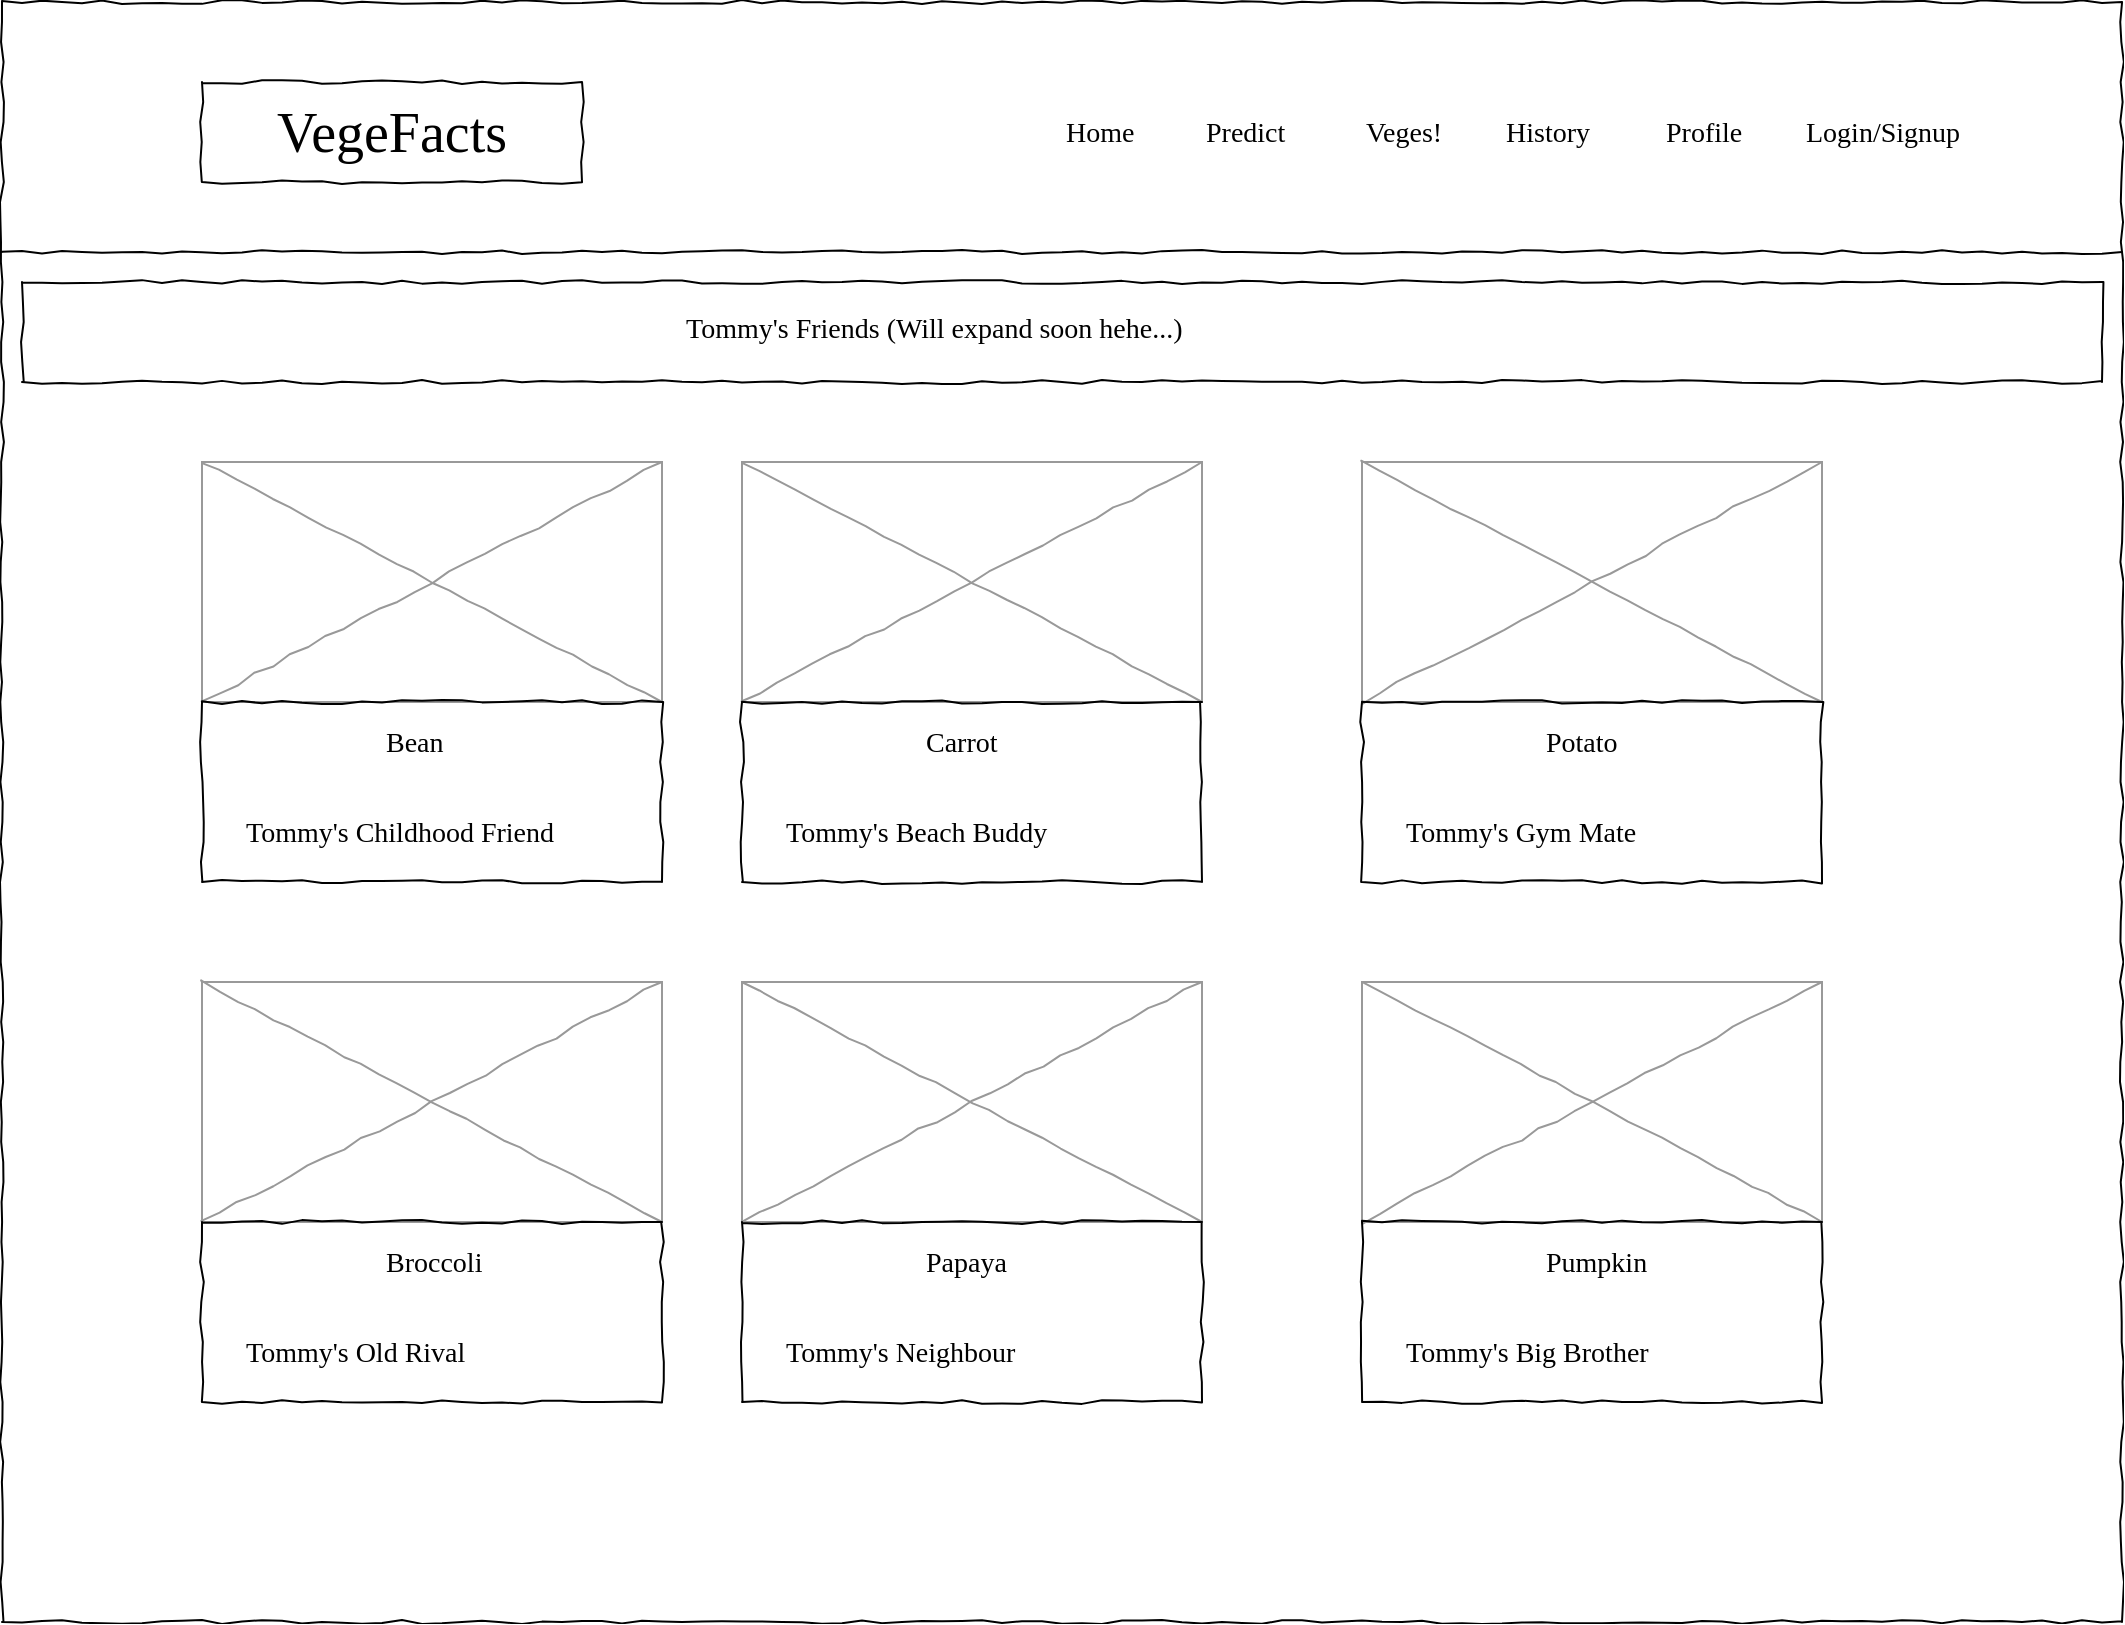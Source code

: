 <mxfile version="23.1.1" type="gitlab">
  <diagram name="Page-1" id="03018318-947c-dd8e-b7a3-06fadd420f32">
    <mxGraphModel dx="1242" dy="819" grid="1" gridSize="10" guides="1" tooltips="1" connect="1" arrows="1" fold="1" page="1" pageScale="1" pageWidth="1100" pageHeight="850" background="none" math="0" shadow="0">
      <root>
        <mxCell id="0" />
        <mxCell id="1" parent="0" />
        <mxCell id="677b7b8949515195-1" value="" style="whiteSpace=wrap;html=1;rounded=0;shadow=0;labelBackgroundColor=none;strokeColor=#000000;strokeWidth=1;fillColor=none;fontFamily=Verdana;fontSize=12;fontColor=#000000;align=center;comic=1;" parent="1" vertex="1">
          <mxGeometry x="20" y="20" width="1060" height="810" as="geometry" />
        </mxCell>
        <mxCell id="677b7b8949515195-9" value="" style="line;strokeWidth=1;html=1;rounded=0;shadow=0;labelBackgroundColor=none;fillColor=none;fontFamily=Verdana;fontSize=14;fontColor=#000000;align=center;comic=1;" parent="1" vertex="1">
          <mxGeometry x="20" y="140" width="1060" height="10" as="geometry" />
        </mxCell>
        <mxCell id="677b7b8949515195-10" value="" style="whiteSpace=wrap;html=1;rounded=0;shadow=0;labelBackgroundColor=none;strokeWidth=1;fillColor=none;fontFamily=Verdana;fontSize=12;align=center;comic=1;" parent="1" vertex="1">
          <mxGeometry x="30" y="160" width="1040" height="50" as="geometry" />
        </mxCell>
        <mxCell id="677b7b8949515195-11" value="Tommy&#39;s Friends (Will expand soon hehe...)" style="text;html=1;points=[];align=left;verticalAlign=top;spacingTop=-4;fontSize=14;fontFamily=Verdana" parent="1" vertex="1">
          <mxGeometry x="360" y="172.5" width="340" height="25" as="geometry" />
        </mxCell>
        <mxCell id="677b7b8949515195-16" value="" style="verticalLabelPosition=bottom;shadow=0;dashed=0;align=center;html=1;verticalAlign=top;strokeWidth=1;shape=mxgraph.mockup.graphics.simpleIcon;strokeColor=#999999;rounded=0;labelBackgroundColor=none;fontFamily=Verdana;fontSize=14;fontColor=#000000;comic=1;" parent="1" vertex="1">
          <mxGeometry x="120" y="250" width="230" height="120" as="geometry" />
        </mxCell>
        <mxCell id="677b7b8949515195-26" value="" style="whiteSpace=wrap;html=1;rounded=0;shadow=0;labelBackgroundColor=none;strokeWidth=1;fillColor=none;fontFamily=Verdana;fontSize=12;align=center;comic=1;" parent="1" vertex="1">
          <mxGeometry x="120" y="370" width="230" height="90" as="geometry" />
        </mxCell>
        <mxCell id="677b7b8949515195-42" value="Bean" style="text;html=1;points=[];align=left;verticalAlign=top;spacingTop=-4;fontSize=14;fontFamily=Verdana" parent="1" vertex="1">
          <mxGeometry x="210" y="380" width="170" height="20" as="geometry" />
        </mxCell>
        <mxCell id="80LmOYvnEw3mfDIwuEjn-1" value="VegeFacts" style="whiteSpace=wrap;html=1;rounded=0;shadow=0;labelBackgroundColor=none;strokeWidth=1;fontFamily=Verdana;fontSize=28;align=center;comic=1;" vertex="1" parent="1">
          <mxGeometry x="120" y="60" width="190" height="50" as="geometry" />
        </mxCell>
        <mxCell id="80LmOYvnEw3mfDIwuEjn-2" value="Home" style="text;html=1;points=[];align=left;verticalAlign=top;spacingTop=-4;fontSize=14;fontFamily=Verdana" vertex="1" parent="1">
          <mxGeometry x="550" y="75" width="60" height="20" as="geometry" />
        </mxCell>
        <mxCell id="80LmOYvnEw3mfDIwuEjn-3" value="Predict" style="text;html=1;points=[];align=left;verticalAlign=top;spacingTop=-4;fontSize=14;fontFamily=Verdana" vertex="1" parent="1">
          <mxGeometry x="620" y="75" width="60" height="20" as="geometry" />
        </mxCell>
        <mxCell id="80LmOYvnEw3mfDIwuEjn-4" value="Veges!" style="text;html=1;points=[];align=left;verticalAlign=top;spacingTop=-4;fontSize=14;fontFamily=Verdana" vertex="1" parent="1">
          <mxGeometry x="700" y="75" width="60" height="20" as="geometry" />
        </mxCell>
        <mxCell id="80LmOYvnEw3mfDIwuEjn-5" value="History" style="text;html=1;points=[];align=left;verticalAlign=top;spacingTop=-4;fontSize=14;fontFamily=Verdana" vertex="1" parent="1">
          <mxGeometry x="770" y="75" width="60" height="20" as="geometry" />
        </mxCell>
        <mxCell id="80LmOYvnEw3mfDIwuEjn-6" value="Profile" style="text;html=1;points=[];align=left;verticalAlign=top;spacingTop=-4;fontSize=14;fontFamily=Verdana" vertex="1" parent="1">
          <mxGeometry x="850" y="75" width="60" height="20" as="geometry" />
        </mxCell>
        <mxCell id="80LmOYvnEw3mfDIwuEjn-7" value="Login/Signup" style="text;html=1;points=[];align=left;verticalAlign=top;spacingTop=-4;fontSize=14;fontFamily=Verdana" vertex="1" parent="1">
          <mxGeometry x="920" y="75" width="60" height="20" as="geometry" />
        </mxCell>
        <mxCell id="80LmOYvnEw3mfDIwuEjn-8" value="Tommy&#39;s Childhood Friend" style="text;html=1;points=[];align=left;verticalAlign=top;spacingTop=-4;fontSize=14;fontFamily=Verdana" vertex="1" parent="1">
          <mxGeometry x="140" y="425" width="190" height="25" as="geometry" />
        </mxCell>
        <mxCell id="80LmOYvnEw3mfDIwuEjn-9" value="" style="verticalLabelPosition=bottom;shadow=0;dashed=0;align=center;html=1;verticalAlign=top;strokeWidth=1;shape=mxgraph.mockup.graphics.simpleIcon;strokeColor=#999999;rounded=0;labelBackgroundColor=none;fontFamily=Verdana;fontSize=14;fontColor=#000000;comic=1;" vertex="1" parent="1">
          <mxGeometry x="390" y="250" width="230" height="120" as="geometry" />
        </mxCell>
        <mxCell id="80LmOYvnEw3mfDIwuEjn-10" value="" style="whiteSpace=wrap;html=1;rounded=0;shadow=0;labelBackgroundColor=none;strokeWidth=1;fillColor=none;fontFamily=Verdana;fontSize=12;align=center;comic=1;" vertex="1" parent="1">
          <mxGeometry x="390" y="370" width="230" height="90" as="geometry" />
        </mxCell>
        <mxCell id="80LmOYvnEw3mfDIwuEjn-11" value="Carrot" style="text;html=1;points=[];align=left;verticalAlign=top;spacingTop=-4;fontSize=14;fontFamily=Verdana" vertex="1" parent="1">
          <mxGeometry x="480" y="380" width="170" height="20" as="geometry" />
        </mxCell>
        <mxCell id="80LmOYvnEw3mfDIwuEjn-12" value="Tommy&#39;s Beach Buddy" style="text;html=1;points=[];align=left;verticalAlign=top;spacingTop=-4;fontSize=14;fontFamily=Verdana" vertex="1" parent="1">
          <mxGeometry x="410" y="425" width="210" height="25" as="geometry" />
        </mxCell>
        <mxCell id="80LmOYvnEw3mfDIwuEjn-13" value="" style="verticalLabelPosition=bottom;shadow=0;dashed=0;align=center;html=1;verticalAlign=top;strokeWidth=1;shape=mxgraph.mockup.graphics.simpleIcon;strokeColor=#999999;rounded=0;labelBackgroundColor=none;fontFamily=Verdana;fontSize=14;fontColor=#000000;comic=1;" vertex="1" parent="1">
          <mxGeometry x="700" y="250" width="230" height="120" as="geometry" />
        </mxCell>
        <mxCell id="80LmOYvnEw3mfDIwuEjn-14" value="" style="whiteSpace=wrap;html=1;rounded=0;shadow=0;labelBackgroundColor=none;strokeWidth=1;fillColor=none;fontFamily=Verdana;fontSize=12;align=center;comic=1;" vertex="1" parent="1">
          <mxGeometry x="700" y="370" width="230" height="90" as="geometry" />
        </mxCell>
        <mxCell id="80LmOYvnEw3mfDIwuEjn-15" value="Potato" style="text;html=1;points=[];align=left;verticalAlign=top;spacingTop=-4;fontSize=14;fontFamily=Verdana" vertex="1" parent="1">
          <mxGeometry x="790" y="380" width="170" height="20" as="geometry" />
        </mxCell>
        <mxCell id="80LmOYvnEw3mfDIwuEjn-16" value="Tommy&#39;s Gym Mate" style="text;html=1;points=[];align=left;verticalAlign=top;spacingTop=-4;fontSize=14;fontFamily=Verdana" vertex="1" parent="1">
          <mxGeometry x="720" y="425" width="190" height="25" as="geometry" />
        </mxCell>
        <mxCell id="80LmOYvnEw3mfDIwuEjn-17" value="" style="verticalLabelPosition=bottom;shadow=0;dashed=0;align=center;html=1;verticalAlign=top;strokeWidth=1;shape=mxgraph.mockup.graphics.simpleIcon;strokeColor=#999999;rounded=0;labelBackgroundColor=none;fontFamily=Verdana;fontSize=14;fontColor=#000000;comic=1;" vertex="1" parent="1">
          <mxGeometry x="120" y="510" width="230" height="120" as="geometry" />
        </mxCell>
        <mxCell id="80LmOYvnEw3mfDIwuEjn-18" value="" style="whiteSpace=wrap;html=1;rounded=0;shadow=0;labelBackgroundColor=none;strokeWidth=1;fillColor=none;fontFamily=Verdana;fontSize=12;align=center;comic=1;" vertex="1" parent="1">
          <mxGeometry x="120" y="630" width="230" height="90" as="geometry" />
        </mxCell>
        <mxCell id="80LmOYvnEw3mfDIwuEjn-19" value="Broccoli" style="text;html=1;points=[];align=left;verticalAlign=top;spacingTop=-4;fontSize=14;fontFamily=Verdana" vertex="1" parent="1">
          <mxGeometry x="210" y="640" width="170" height="20" as="geometry" />
        </mxCell>
        <mxCell id="80LmOYvnEw3mfDIwuEjn-20" value="Tommy&#39;s Old Rival" style="text;html=1;points=[];align=left;verticalAlign=top;spacingTop=-4;fontSize=14;fontFamily=Verdana" vertex="1" parent="1">
          <mxGeometry x="140" y="685" width="220" height="25" as="geometry" />
        </mxCell>
        <mxCell id="80LmOYvnEw3mfDIwuEjn-21" value="" style="verticalLabelPosition=bottom;shadow=0;dashed=0;align=center;html=1;verticalAlign=top;strokeWidth=1;shape=mxgraph.mockup.graphics.simpleIcon;strokeColor=#999999;rounded=0;labelBackgroundColor=none;fontFamily=Verdana;fontSize=14;fontColor=#000000;comic=1;" vertex="1" parent="1">
          <mxGeometry x="390" y="510" width="230" height="120" as="geometry" />
        </mxCell>
        <mxCell id="80LmOYvnEw3mfDIwuEjn-22" value="" style="whiteSpace=wrap;html=1;rounded=0;shadow=0;labelBackgroundColor=none;strokeWidth=1;fillColor=none;fontFamily=Verdana;fontSize=12;align=center;comic=1;" vertex="1" parent="1">
          <mxGeometry x="390" y="630" width="230" height="90" as="geometry" />
        </mxCell>
        <mxCell id="80LmOYvnEw3mfDIwuEjn-23" value="Papaya" style="text;html=1;points=[];align=left;verticalAlign=top;spacingTop=-4;fontSize=14;fontFamily=Verdana" vertex="1" parent="1">
          <mxGeometry x="480" y="640" width="170" height="20" as="geometry" />
        </mxCell>
        <mxCell id="80LmOYvnEw3mfDIwuEjn-24" value="Tommy&#39;s Neighbour" style="text;html=1;points=[];align=left;verticalAlign=top;spacingTop=-4;fontSize=14;fontFamily=Verdana" vertex="1" parent="1">
          <mxGeometry x="410" y="685" width="190" height="25" as="geometry" />
        </mxCell>
        <mxCell id="80LmOYvnEw3mfDIwuEjn-25" value="" style="verticalLabelPosition=bottom;shadow=0;dashed=0;align=center;html=1;verticalAlign=top;strokeWidth=1;shape=mxgraph.mockup.graphics.simpleIcon;strokeColor=#999999;rounded=0;labelBackgroundColor=none;fontFamily=Verdana;fontSize=14;fontColor=#000000;comic=1;" vertex="1" parent="1">
          <mxGeometry x="700" y="510" width="230" height="120" as="geometry" />
        </mxCell>
        <mxCell id="80LmOYvnEw3mfDIwuEjn-26" value="" style="whiteSpace=wrap;html=1;rounded=0;shadow=0;labelBackgroundColor=none;strokeWidth=1;fillColor=none;fontFamily=Verdana;fontSize=12;align=center;comic=1;" vertex="1" parent="1">
          <mxGeometry x="700" y="630" width="230" height="90" as="geometry" />
        </mxCell>
        <mxCell id="80LmOYvnEw3mfDIwuEjn-27" value="Pumpkin" style="text;html=1;points=[];align=left;verticalAlign=top;spacingTop=-4;fontSize=14;fontFamily=Verdana" vertex="1" parent="1">
          <mxGeometry x="790" y="640" width="170" height="20" as="geometry" />
        </mxCell>
        <mxCell id="80LmOYvnEw3mfDIwuEjn-28" value="Tommy&#39;s Big Brother" style="text;html=1;points=[];align=left;verticalAlign=top;spacingTop=-4;fontSize=14;fontFamily=Verdana" vertex="1" parent="1">
          <mxGeometry x="720" y="685" width="190" height="25" as="geometry" />
        </mxCell>
      </root>
    </mxGraphModel>
  </diagram>
</mxfile>
